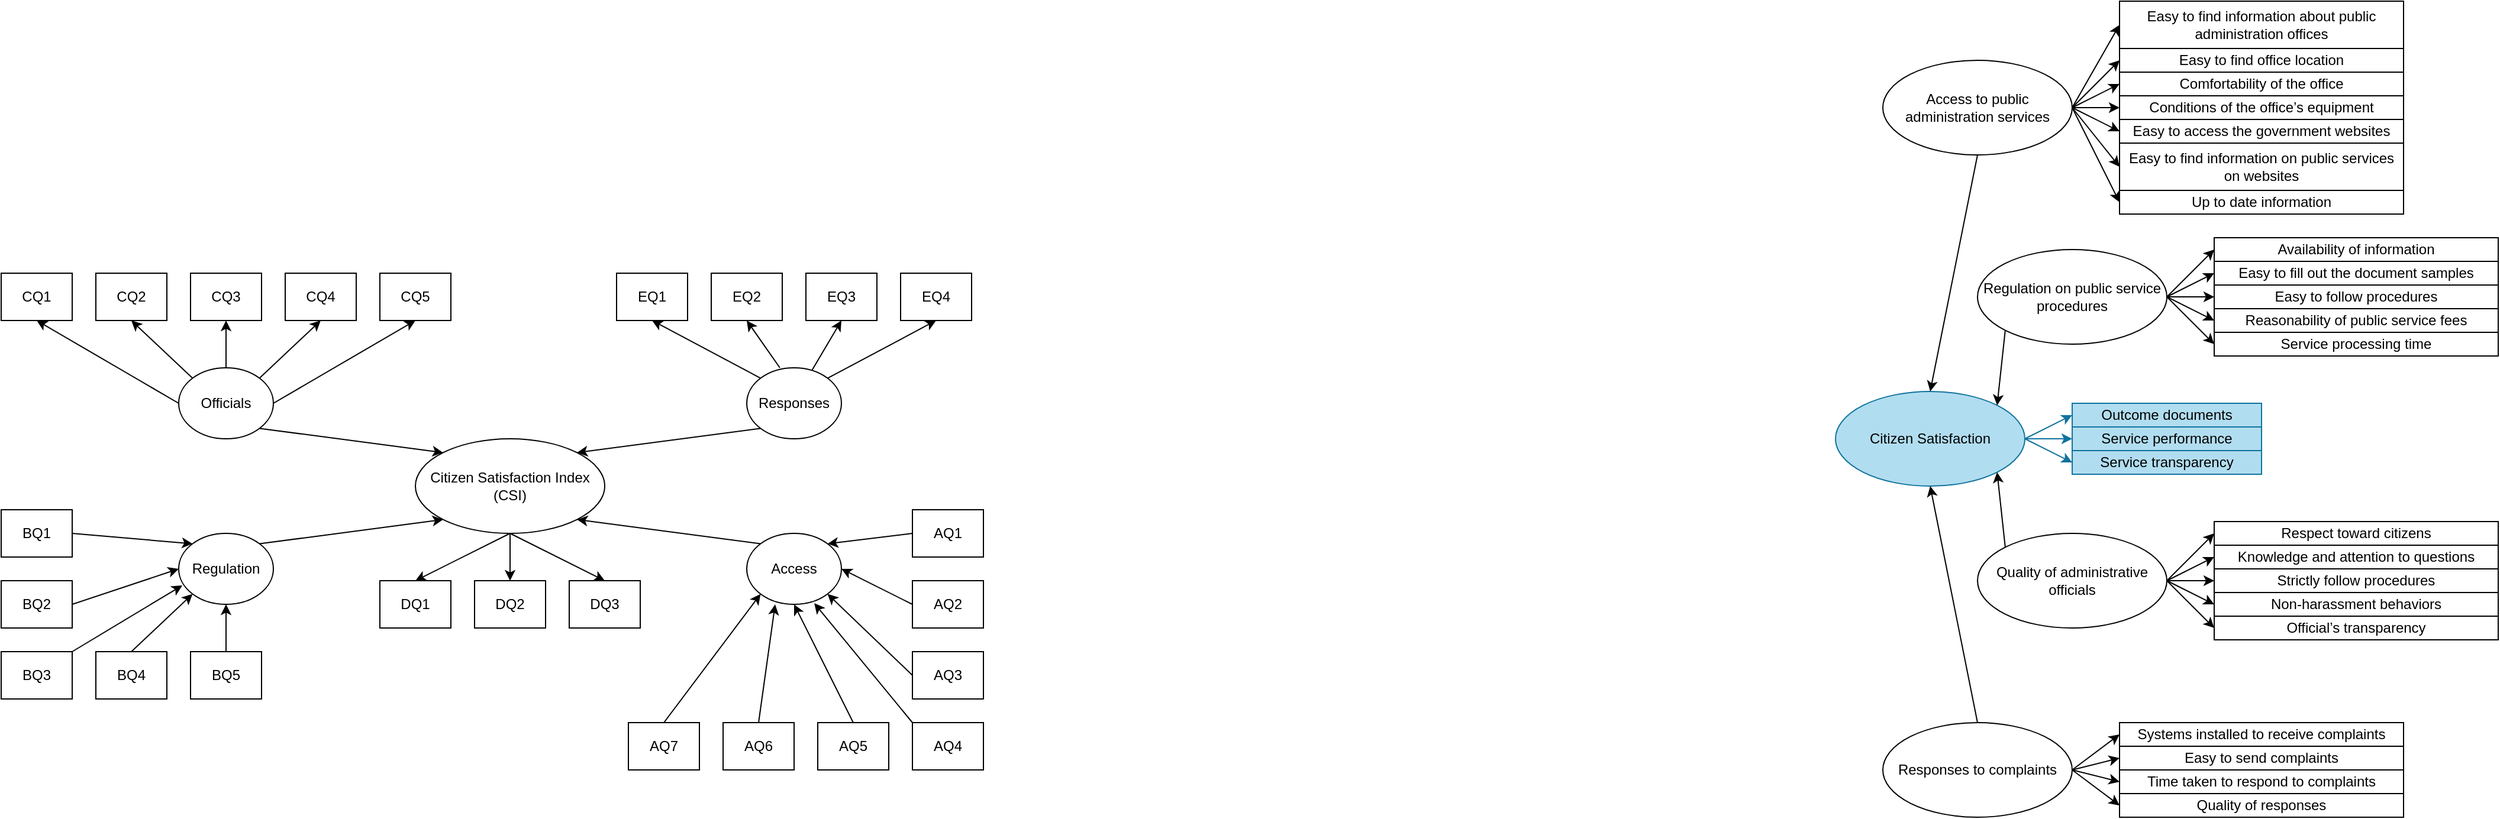 <mxfile version="28.2.8">
  <diagram name="Page-1" id="CFSpGEoVWZcy1GpoYEtH">
    <mxGraphModel dx="1188" dy="626" grid="1" gridSize="10" guides="1" tooltips="1" connect="1" arrows="1" fold="1" page="1" pageScale="1" pageWidth="3333" pageHeight="1875" math="0" shadow="0">
      <root>
        <mxCell id="0" />
        <mxCell id="1" parent="0" />
        <mxCell id="zQWQUYmwozIlV-cQEGJw-9" style="rounded=0;orthogonalLoop=1;jettySize=auto;html=1;exitX=0.5;exitY=1;exitDx=0;exitDy=0;entryX=0.5;entryY=0;entryDx=0;entryDy=0;" parent="1" source="zQWQUYmwozIlV-cQEGJw-1" target="zQWQUYmwozIlV-cQEGJw-6" edge="1">
          <mxGeometry relative="1" as="geometry" />
        </mxCell>
        <mxCell id="zQWQUYmwozIlV-cQEGJw-10" style="rounded=0;orthogonalLoop=1;jettySize=auto;html=1;exitX=0.5;exitY=1;exitDx=0;exitDy=0;entryX=0.5;entryY=0;entryDx=0;entryDy=0;" parent="1" source="zQWQUYmwozIlV-cQEGJw-1" target="zQWQUYmwozIlV-cQEGJw-7" edge="1">
          <mxGeometry relative="1" as="geometry" />
        </mxCell>
        <mxCell id="zQWQUYmwozIlV-cQEGJw-11" style="rounded=0;orthogonalLoop=1;jettySize=auto;html=1;exitX=0.5;exitY=1;exitDx=0;exitDy=0;entryX=0.5;entryY=0;entryDx=0;entryDy=0;" parent="1" source="zQWQUYmwozIlV-cQEGJw-1" target="zQWQUYmwozIlV-cQEGJw-8" edge="1">
          <mxGeometry relative="1" as="geometry" />
        </mxCell>
        <mxCell id="zQWQUYmwozIlV-cQEGJw-1" value="Citizen Satisfaction Index (CSI)" style="ellipse;whiteSpace=wrap;html=1;" parent="1" vertex="1">
          <mxGeometry x="1200" y="480" width="160" height="80" as="geometry" />
        </mxCell>
        <mxCell id="zQWQUYmwozIlV-cQEGJw-16" style="rounded=0;orthogonalLoop=1;jettySize=auto;html=1;exitX=0;exitY=1;exitDx=0;exitDy=0;entryX=1;entryY=0;entryDx=0;entryDy=0;" parent="1" source="zQWQUYmwozIlV-cQEGJw-2" target="zQWQUYmwozIlV-cQEGJw-1" edge="1">
          <mxGeometry relative="1" as="geometry" />
        </mxCell>
        <mxCell id="zQWQUYmwozIlV-cQEGJw-32" style="rounded=0;orthogonalLoop=1;jettySize=auto;html=1;exitX=0;exitY=0;exitDx=0;exitDy=0;entryX=0.5;entryY=1;entryDx=0;entryDy=0;" parent="1" source="zQWQUYmwozIlV-cQEGJw-2" target="zQWQUYmwozIlV-cQEGJw-28" edge="1">
          <mxGeometry relative="1" as="geometry" />
        </mxCell>
        <mxCell id="zQWQUYmwozIlV-cQEGJw-33" style="rounded=0;orthogonalLoop=1;jettySize=auto;html=1;exitX=0.35;exitY=0;exitDx=0;exitDy=0;entryX=0.5;entryY=1;entryDx=0;entryDy=0;exitPerimeter=0;" parent="1" source="zQWQUYmwozIlV-cQEGJw-2" target="zQWQUYmwozIlV-cQEGJw-29" edge="1">
          <mxGeometry relative="1" as="geometry" />
        </mxCell>
        <mxCell id="zQWQUYmwozIlV-cQEGJw-34" style="rounded=0;orthogonalLoop=1;jettySize=auto;html=1;exitX=0.675;exitY=0.067;exitDx=0;exitDy=0;entryX=0.5;entryY=1;entryDx=0;entryDy=0;exitPerimeter=0;" parent="1" source="zQWQUYmwozIlV-cQEGJw-2" target="zQWQUYmwozIlV-cQEGJw-30" edge="1">
          <mxGeometry relative="1" as="geometry" />
        </mxCell>
        <mxCell id="zQWQUYmwozIlV-cQEGJw-35" style="rounded=0;orthogonalLoop=1;jettySize=auto;html=1;exitX=1;exitY=0;exitDx=0;exitDy=0;entryX=0.5;entryY=1;entryDx=0;entryDy=0;" parent="1" source="zQWQUYmwozIlV-cQEGJw-2" target="zQWQUYmwozIlV-cQEGJw-31" edge="1">
          <mxGeometry relative="1" as="geometry" />
        </mxCell>
        <mxCell id="zQWQUYmwozIlV-cQEGJw-2" value="Responses" style="ellipse;whiteSpace=wrap;html=1;" parent="1" vertex="1">
          <mxGeometry x="1480" y="420" width="80" height="60" as="geometry" />
        </mxCell>
        <mxCell id="zQWQUYmwozIlV-cQEGJw-17" style="rounded=0;orthogonalLoop=1;jettySize=auto;html=1;exitX=0;exitY=0;exitDx=0;exitDy=0;entryX=1;entryY=1;entryDx=0;entryDy=0;" parent="1" source="zQWQUYmwozIlV-cQEGJw-3" target="zQWQUYmwozIlV-cQEGJw-1" edge="1">
          <mxGeometry relative="1" as="geometry" />
        </mxCell>
        <mxCell id="zQWQUYmwozIlV-cQEGJw-3" value="Access" style="ellipse;whiteSpace=wrap;html=1;" parent="1" vertex="1">
          <mxGeometry x="1480" y="560" width="80" height="60" as="geometry" />
        </mxCell>
        <mxCell id="zQWQUYmwozIlV-cQEGJw-13" style="rounded=0;orthogonalLoop=1;jettySize=auto;html=1;exitX=1;exitY=0;exitDx=0;exitDy=0;entryX=0;entryY=1;entryDx=0;entryDy=0;" parent="1" source="zQWQUYmwozIlV-cQEGJw-4" target="zQWQUYmwozIlV-cQEGJw-1" edge="1">
          <mxGeometry relative="1" as="geometry" />
        </mxCell>
        <mxCell id="zQWQUYmwozIlV-cQEGJw-4" value="Regulation" style="ellipse;whiteSpace=wrap;html=1;" parent="1" vertex="1">
          <mxGeometry x="1000" y="560" width="80" height="60" as="geometry" />
        </mxCell>
        <mxCell id="zQWQUYmwozIlV-cQEGJw-15" style="rounded=0;orthogonalLoop=1;jettySize=auto;html=1;exitX=1;exitY=1;exitDx=0;exitDy=0;entryX=0;entryY=0;entryDx=0;entryDy=0;" parent="1" source="zQWQUYmwozIlV-cQEGJw-5" target="zQWQUYmwozIlV-cQEGJw-1" edge="1">
          <mxGeometry relative="1" as="geometry" />
        </mxCell>
        <mxCell id="zQWQUYmwozIlV-cQEGJw-23" style="rounded=0;orthogonalLoop=1;jettySize=auto;html=1;exitX=0;exitY=0.5;exitDx=0;exitDy=0;entryX=0.5;entryY=1;entryDx=0;entryDy=0;" parent="1" source="zQWQUYmwozIlV-cQEGJw-5" target="zQWQUYmwozIlV-cQEGJw-18" edge="1">
          <mxGeometry relative="1" as="geometry" />
        </mxCell>
        <mxCell id="zQWQUYmwozIlV-cQEGJw-24" style="rounded=0;orthogonalLoop=1;jettySize=auto;html=1;exitX=0;exitY=0;exitDx=0;exitDy=0;entryX=0.5;entryY=1;entryDx=0;entryDy=0;" parent="1" source="zQWQUYmwozIlV-cQEGJw-5" target="zQWQUYmwozIlV-cQEGJw-19" edge="1">
          <mxGeometry relative="1" as="geometry" />
        </mxCell>
        <mxCell id="zQWQUYmwozIlV-cQEGJw-25" style="rounded=0;orthogonalLoop=1;jettySize=auto;html=1;exitX=0.5;exitY=0;exitDx=0;exitDy=0;entryX=0.5;entryY=1;entryDx=0;entryDy=0;" parent="1" source="zQWQUYmwozIlV-cQEGJw-5" target="zQWQUYmwozIlV-cQEGJw-20" edge="1">
          <mxGeometry relative="1" as="geometry" />
        </mxCell>
        <mxCell id="zQWQUYmwozIlV-cQEGJw-26" style="rounded=0;orthogonalLoop=1;jettySize=auto;html=1;exitX=1;exitY=0;exitDx=0;exitDy=0;entryX=0.5;entryY=1;entryDx=0;entryDy=0;" parent="1" source="zQWQUYmwozIlV-cQEGJw-5" target="zQWQUYmwozIlV-cQEGJw-21" edge="1">
          <mxGeometry relative="1" as="geometry" />
        </mxCell>
        <mxCell id="zQWQUYmwozIlV-cQEGJw-27" style="rounded=0;orthogonalLoop=1;jettySize=auto;html=1;exitX=1;exitY=0.5;exitDx=0;exitDy=0;entryX=0.5;entryY=1;entryDx=0;entryDy=0;" parent="1" source="zQWQUYmwozIlV-cQEGJw-5" target="zQWQUYmwozIlV-cQEGJw-22" edge="1">
          <mxGeometry relative="1" as="geometry" />
        </mxCell>
        <mxCell id="zQWQUYmwozIlV-cQEGJw-5" value="Officials" style="ellipse;whiteSpace=wrap;html=1;" parent="1" vertex="1">
          <mxGeometry x="1000" y="420" width="80" height="60" as="geometry" />
        </mxCell>
        <mxCell id="zQWQUYmwozIlV-cQEGJw-6" value="DQ1" style="rounded=0;whiteSpace=wrap;html=1;" parent="1" vertex="1">
          <mxGeometry x="1170" y="600" width="60" height="40" as="geometry" />
        </mxCell>
        <mxCell id="zQWQUYmwozIlV-cQEGJw-7" value="DQ2" style="rounded=0;whiteSpace=wrap;html=1;" parent="1" vertex="1">
          <mxGeometry x="1250" y="600" width="60" height="40" as="geometry" />
        </mxCell>
        <mxCell id="zQWQUYmwozIlV-cQEGJw-8" value="DQ3" style="rounded=0;whiteSpace=wrap;html=1;" parent="1" vertex="1">
          <mxGeometry x="1330" y="600" width="60" height="40" as="geometry" />
        </mxCell>
        <mxCell id="zQWQUYmwozIlV-cQEGJw-18" value="CQ1" style="rounded=0;whiteSpace=wrap;html=1;" parent="1" vertex="1">
          <mxGeometry x="850" y="340" width="60" height="40" as="geometry" />
        </mxCell>
        <mxCell id="zQWQUYmwozIlV-cQEGJw-19" value="CQ2" style="rounded=0;whiteSpace=wrap;html=1;" parent="1" vertex="1">
          <mxGeometry x="930" y="340" width="60" height="40" as="geometry" />
        </mxCell>
        <mxCell id="zQWQUYmwozIlV-cQEGJw-20" value="CQ3" style="rounded=0;whiteSpace=wrap;html=1;" parent="1" vertex="1">
          <mxGeometry x="1010" y="340" width="60" height="40" as="geometry" />
        </mxCell>
        <mxCell id="zQWQUYmwozIlV-cQEGJw-21" value="CQ4" style="rounded=0;whiteSpace=wrap;html=1;" parent="1" vertex="1">
          <mxGeometry x="1090" y="340" width="60" height="40" as="geometry" />
        </mxCell>
        <mxCell id="zQWQUYmwozIlV-cQEGJw-22" value="CQ5" style="rounded=0;whiteSpace=wrap;html=1;" parent="1" vertex="1">
          <mxGeometry x="1170" y="340" width="60" height="40" as="geometry" />
        </mxCell>
        <mxCell id="zQWQUYmwozIlV-cQEGJw-28" value="EQ1" style="rounded=0;whiteSpace=wrap;html=1;" parent="1" vertex="1">
          <mxGeometry x="1370" y="340" width="60" height="40" as="geometry" />
        </mxCell>
        <mxCell id="zQWQUYmwozIlV-cQEGJw-29" value="EQ2" style="rounded=0;whiteSpace=wrap;html=1;" parent="1" vertex="1">
          <mxGeometry x="1450" y="340" width="60" height="40" as="geometry" />
        </mxCell>
        <mxCell id="zQWQUYmwozIlV-cQEGJw-30" value="EQ3" style="rounded=0;whiteSpace=wrap;html=1;" parent="1" vertex="1">
          <mxGeometry x="1530" y="340" width="60" height="40" as="geometry" />
        </mxCell>
        <mxCell id="zQWQUYmwozIlV-cQEGJw-31" value="EQ4" style="rounded=0;whiteSpace=wrap;html=1;" parent="1" vertex="1">
          <mxGeometry x="1610" y="340" width="60" height="40" as="geometry" />
        </mxCell>
        <mxCell id="zQWQUYmwozIlV-cQEGJw-41" style="rounded=0;orthogonalLoop=1;jettySize=auto;html=1;exitX=1;exitY=0.5;exitDx=0;exitDy=0;entryX=0;entryY=0;entryDx=0;entryDy=0;" parent="1" source="zQWQUYmwozIlV-cQEGJw-36" target="zQWQUYmwozIlV-cQEGJw-4" edge="1">
          <mxGeometry relative="1" as="geometry" />
        </mxCell>
        <mxCell id="zQWQUYmwozIlV-cQEGJw-36" value="BQ1" style="rounded=0;whiteSpace=wrap;html=1;" parent="1" vertex="1">
          <mxGeometry x="850" y="540" width="60" height="40" as="geometry" />
        </mxCell>
        <mxCell id="zQWQUYmwozIlV-cQEGJw-42" style="rounded=0;orthogonalLoop=1;jettySize=auto;html=1;exitX=1;exitY=0.5;exitDx=0;exitDy=0;entryX=0;entryY=0.5;entryDx=0;entryDy=0;" parent="1" source="zQWQUYmwozIlV-cQEGJw-37" target="zQWQUYmwozIlV-cQEGJw-4" edge="1">
          <mxGeometry relative="1" as="geometry" />
        </mxCell>
        <mxCell id="zQWQUYmwozIlV-cQEGJw-37" value="BQ2" style="rounded=0;whiteSpace=wrap;html=1;" parent="1" vertex="1">
          <mxGeometry x="850" y="600" width="60" height="40" as="geometry" />
        </mxCell>
        <mxCell id="zQWQUYmwozIlV-cQEGJw-43" style="rounded=0;orthogonalLoop=1;jettySize=auto;html=1;exitX=1;exitY=0;exitDx=0;exitDy=0;entryX=0.038;entryY=0.733;entryDx=0;entryDy=0;entryPerimeter=0;" parent="1" source="zQWQUYmwozIlV-cQEGJw-38" target="zQWQUYmwozIlV-cQEGJw-4" edge="1">
          <mxGeometry relative="1" as="geometry" />
        </mxCell>
        <mxCell id="zQWQUYmwozIlV-cQEGJw-38" value="BQ3" style="rounded=0;whiteSpace=wrap;html=1;" parent="1" vertex="1">
          <mxGeometry x="850" y="660" width="60" height="40" as="geometry" />
        </mxCell>
        <mxCell id="zQWQUYmwozIlV-cQEGJw-45" style="rounded=0;orthogonalLoop=1;jettySize=auto;html=1;exitX=0.5;exitY=0;exitDx=0;exitDy=0;entryX=0;entryY=1;entryDx=0;entryDy=0;" parent="1" source="zQWQUYmwozIlV-cQEGJw-39" target="zQWQUYmwozIlV-cQEGJw-4" edge="1">
          <mxGeometry relative="1" as="geometry" />
        </mxCell>
        <mxCell id="zQWQUYmwozIlV-cQEGJw-39" value="BQ4" style="rounded=0;whiteSpace=wrap;html=1;" parent="1" vertex="1">
          <mxGeometry x="930" y="660" width="60" height="40" as="geometry" />
        </mxCell>
        <mxCell id="zQWQUYmwozIlV-cQEGJw-44" style="rounded=0;orthogonalLoop=1;jettySize=auto;html=1;exitX=0.5;exitY=0;exitDx=0;exitDy=0;entryX=0.5;entryY=1;entryDx=0;entryDy=0;" parent="1" source="zQWQUYmwozIlV-cQEGJw-40" target="zQWQUYmwozIlV-cQEGJw-4" edge="1">
          <mxGeometry relative="1" as="geometry" />
        </mxCell>
        <mxCell id="zQWQUYmwozIlV-cQEGJw-40" value="BQ5" style="rounded=0;whiteSpace=wrap;html=1;" parent="1" vertex="1">
          <mxGeometry x="1010" y="660" width="60" height="40" as="geometry" />
        </mxCell>
        <mxCell id="zQWQUYmwozIlV-cQEGJw-54" style="rounded=0;orthogonalLoop=1;jettySize=auto;html=1;exitX=0;exitY=0.5;exitDx=0;exitDy=0;entryX=1;entryY=0;entryDx=0;entryDy=0;" parent="1" source="zQWQUYmwozIlV-cQEGJw-46" target="zQWQUYmwozIlV-cQEGJw-3" edge="1">
          <mxGeometry relative="1" as="geometry" />
        </mxCell>
        <mxCell id="zQWQUYmwozIlV-cQEGJw-46" value="AQ1" style="rounded=0;whiteSpace=wrap;html=1;" parent="1" vertex="1">
          <mxGeometry x="1620" y="540" width="60" height="40" as="geometry" />
        </mxCell>
        <mxCell id="zQWQUYmwozIlV-cQEGJw-55" style="rounded=0;orthogonalLoop=1;jettySize=auto;html=1;exitX=0;exitY=0.5;exitDx=0;exitDy=0;entryX=1;entryY=0.5;entryDx=0;entryDy=0;" parent="1" source="zQWQUYmwozIlV-cQEGJw-47" target="zQWQUYmwozIlV-cQEGJw-3" edge="1">
          <mxGeometry relative="1" as="geometry" />
        </mxCell>
        <mxCell id="zQWQUYmwozIlV-cQEGJw-47" value="AQ2" style="rounded=0;whiteSpace=wrap;html=1;" parent="1" vertex="1">
          <mxGeometry x="1620" y="600" width="60" height="40" as="geometry" />
        </mxCell>
        <mxCell id="zQWQUYmwozIlV-cQEGJw-56" style="rounded=0;orthogonalLoop=1;jettySize=auto;html=1;exitX=0;exitY=0.5;exitDx=0;exitDy=0;entryX=1;entryY=1;entryDx=0;entryDy=0;" parent="1" source="zQWQUYmwozIlV-cQEGJw-48" target="zQWQUYmwozIlV-cQEGJw-3" edge="1">
          <mxGeometry relative="1" as="geometry" />
        </mxCell>
        <mxCell id="zQWQUYmwozIlV-cQEGJw-48" value="AQ3" style="rounded=0;whiteSpace=wrap;html=1;" parent="1" vertex="1">
          <mxGeometry x="1620" y="660" width="60" height="40" as="geometry" />
        </mxCell>
        <mxCell id="zQWQUYmwozIlV-cQEGJw-57" style="rounded=0;orthogonalLoop=1;jettySize=auto;html=1;exitX=0;exitY=0;exitDx=0;exitDy=0;entryX=0.713;entryY=0.983;entryDx=0;entryDy=0;entryPerimeter=0;" parent="1" source="zQWQUYmwozIlV-cQEGJw-49" target="zQWQUYmwozIlV-cQEGJw-3" edge="1">
          <mxGeometry relative="1" as="geometry" />
        </mxCell>
        <mxCell id="zQWQUYmwozIlV-cQEGJw-49" value="AQ4" style="rounded=0;whiteSpace=wrap;html=1;" parent="1" vertex="1">
          <mxGeometry x="1620" y="720" width="60" height="40" as="geometry" />
        </mxCell>
        <mxCell id="zQWQUYmwozIlV-cQEGJw-58" style="rounded=0;orthogonalLoop=1;jettySize=auto;html=1;exitX=0.5;exitY=0;exitDx=0;exitDy=0;entryX=0.5;entryY=1;entryDx=0;entryDy=0;" parent="1" source="zQWQUYmwozIlV-cQEGJw-50" target="zQWQUYmwozIlV-cQEGJw-3" edge="1">
          <mxGeometry relative="1" as="geometry" />
        </mxCell>
        <mxCell id="zQWQUYmwozIlV-cQEGJw-50" value="AQ5" style="rounded=0;whiteSpace=wrap;html=1;" parent="1" vertex="1">
          <mxGeometry x="1540" y="720" width="60" height="40" as="geometry" />
        </mxCell>
        <mxCell id="zQWQUYmwozIlV-cQEGJw-59" style="rounded=0;orthogonalLoop=1;jettySize=auto;html=1;exitX=0.5;exitY=0;exitDx=0;exitDy=0;entryX=0.3;entryY=1;entryDx=0;entryDy=0;entryPerimeter=0;" parent="1" source="zQWQUYmwozIlV-cQEGJw-51" target="zQWQUYmwozIlV-cQEGJw-3" edge="1">
          <mxGeometry relative="1" as="geometry" />
        </mxCell>
        <mxCell id="zQWQUYmwozIlV-cQEGJw-51" value="AQ6" style="rounded=0;whiteSpace=wrap;html=1;" parent="1" vertex="1">
          <mxGeometry x="1460" y="720" width="60" height="40" as="geometry" />
        </mxCell>
        <mxCell id="zQWQUYmwozIlV-cQEGJw-60" style="rounded=0;orthogonalLoop=1;jettySize=auto;html=1;exitX=0.5;exitY=0;exitDx=0;exitDy=0;entryX=0;entryY=1;entryDx=0;entryDy=0;" parent="1" source="zQWQUYmwozIlV-cQEGJw-52" target="zQWQUYmwozIlV-cQEGJw-3" edge="1">
          <mxGeometry relative="1" as="geometry" />
        </mxCell>
        <mxCell id="zQWQUYmwozIlV-cQEGJw-52" value="AQ7" style="rounded=0;whiteSpace=wrap;html=1;" parent="1" vertex="1">
          <mxGeometry x="1380" y="720" width="60" height="40" as="geometry" />
        </mxCell>
        <mxCell id="PjgOYG76Z9MTVnk4mTRI-49" style="rounded=0;orthogonalLoop=1;jettySize=auto;html=1;exitX=1;exitY=0.5;exitDx=0;exitDy=0;entryX=0;entryY=0.5;entryDx=0;entryDy=0;fillColor=#b1ddf0;strokeColor=#10739e;" edge="1" parent="1" source="PjgOYG76Z9MTVnk4mTRI-1" target="PjgOYG76Z9MTVnk4mTRI-23">
          <mxGeometry relative="1" as="geometry" />
        </mxCell>
        <mxCell id="PjgOYG76Z9MTVnk4mTRI-50" style="rounded=0;orthogonalLoop=1;jettySize=auto;html=1;exitX=1;exitY=0.5;exitDx=0;exitDy=0;entryX=0;entryY=0.5;entryDx=0;entryDy=0;fillColor=#b1ddf0;strokeColor=#10739e;" edge="1" parent="1" source="PjgOYG76Z9MTVnk4mTRI-1" target="PjgOYG76Z9MTVnk4mTRI-24">
          <mxGeometry relative="1" as="geometry" />
        </mxCell>
        <mxCell id="PjgOYG76Z9MTVnk4mTRI-51" style="rounded=0;orthogonalLoop=1;jettySize=auto;html=1;exitX=1;exitY=0.5;exitDx=0;exitDy=0;entryX=0;entryY=0.5;entryDx=0;entryDy=0;fillColor=#b1ddf0;strokeColor=#10739e;" edge="1" parent="1" source="PjgOYG76Z9MTVnk4mTRI-1" target="PjgOYG76Z9MTVnk4mTRI-25">
          <mxGeometry relative="1" as="geometry" />
        </mxCell>
        <mxCell id="PjgOYG76Z9MTVnk4mTRI-1" value="Citizen Satisfaction" style="ellipse;whiteSpace=wrap;html=1;fillColor=#b1ddf0;strokeColor=#10739e;" vertex="1" parent="1">
          <mxGeometry x="2400" y="440" width="160" height="80" as="geometry" />
        </mxCell>
        <mxCell id="PjgOYG76Z9MTVnk4mTRI-9" style="rounded=0;orthogonalLoop=1;jettySize=auto;html=1;exitX=0;exitY=1;exitDx=0;exitDy=0;entryX=1;entryY=0;entryDx=0;entryDy=0;" edge="1" parent="1" source="PjgOYG76Z9MTVnk4mTRI-2" target="PjgOYG76Z9MTVnk4mTRI-1">
          <mxGeometry relative="1" as="geometry" />
        </mxCell>
        <mxCell id="PjgOYG76Z9MTVnk4mTRI-44" style="rounded=0;orthogonalLoop=1;jettySize=auto;html=1;exitX=1;exitY=0.5;exitDx=0;exitDy=0;entryX=0;entryY=0.5;entryDx=0;entryDy=0;" edge="1" parent="1" source="PjgOYG76Z9MTVnk4mTRI-2" target="PjgOYG76Z9MTVnk4mTRI-18">
          <mxGeometry relative="1" as="geometry" />
        </mxCell>
        <mxCell id="PjgOYG76Z9MTVnk4mTRI-45" style="rounded=0;orthogonalLoop=1;jettySize=auto;html=1;exitX=1;exitY=0.5;exitDx=0;exitDy=0;entryX=0;entryY=0.5;entryDx=0;entryDy=0;" edge="1" parent="1" source="PjgOYG76Z9MTVnk4mTRI-2" target="PjgOYG76Z9MTVnk4mTRI-19">
          <mxGeometry relative="1" as="geometry" />
        </mxCell>
        <mxCell id="PjgOYG76Z9MTVnk4mTRI-46" style="rounded=0;orthogonalLoop=1;jettySize=auto;html=1;exitX=1;exitY=0.5;exitDx=0;exitDy=0;entryX=0;entryY=0.5;entryDx=0;entryDy=0;" edge="1" parent="1" source="PjgOYG76Z9MTVnk4mTRI-2" target="PjgOYG76Z9MTVnk4mTRI-20">
          <mxGeometry relative="1" as="geometry" />
        </mxCell>
        <mxCell id="PjgOYG76Z9MTVnk4mTRI-47" style="rounded=0;orthogonalLoop=1;jettySize=auto;html=1;exitX=1;exitY=0.5;exitDx=0;exitDy=0;entryX=0;entryY=0.5;entryDx=0;entryDy=0;" edge="1" parent="1" source="PjgOYG76Z9MTVnk4mTRI-2" target="PjgOYG76Z9MTVnk4mTRI-21">
          <mxGeometry relative="1" as="geometry" />
        </mxCell>
        <mxCell id="PjgOYG76Z9MTVnk4mTRI-48" style="rounded=0;orthogonalLoop=1;jettySize=auto;html=1;exitX=1;exitY=0.5;exitDx=0;exitDy=0;entryX=0;entryY=0.5;entryDx=0;entryDy=0;" edge="1" parent="1" source="PjgOYG76Z9MTVnk4mTRI-2" target="PjgOYG76Z9MTVnk4mTRI-22">
          <mxGeometry relative="1" as="geometry" />
        </mxCell>
        <mxCell id="PjgOYG76Z9MTVnk4mTRI-2" value="Regulation on public service procedures" style="ellipse;whiteSpace=wrap;html=1;" vertex="1" parent="1">
          <mxGeometry x="2520" y="320" width="160" height="80" as="geometry" />
        </mxCell>
        <mxCell id="PjgOYG76Z9MTVnk4mTRI-10" style="rounded=0;orthogonalLoop=1;jettySize=auto;html=1;exitX=0.5;exitY=1;exitDx=0;exitDy=0;entryX=0.5;entryY=0;entryDx=0;entryDy=0;" edge="1" parent="1" source="PjgOYG76Z9MTVnk4mTRI-3" target="PjgOYG76Z9MTVnk4mTRI-1">
          <mxGeometry relative="1" as="geometry" />
        </mxCell>
        <mxCell id="PjgOYG76Z9MTVnk4mTRI-36" style="rounded=0;orthogonalLoop=1;jettySize=auto;html=1;exitX=1;exitY=0.5;exitDx=0;exitDy=0;entryX=0;entryY=0.5;entryDx=0;entryDy=0;" edge="1" parent="1" source="PjgOYG76Z9MTVnk4mTRI-3" target="PjgOYG76Z9MTVnk4mTRI-11">
          <mxGeometry relative="1" as="geometry" />
        </mxCell>
        <mxCell id="PjgOYG76Z9MTVnk4mTRI-37" style="rounded=0;orthogonalLoop=1;jettySize=auto;html=1;exitX=1;exitY=0.5;exitDx=0;exitDy=0;entryX=0;entryY=0.5;entryDx=0;entryDy=0;" edge="1" parent="1" source="PjgOYG76Z9MTVnk4mTRI-3" target="PjgOYG76Z9MTVnk4mTRI-12">
          <mxGeometry relative="1" as="geometry" />
        </mxCell>
        <mxCell id="PjgOYG76Z9MTVnk4mTRI-38" style="rounded=0;orthogonalLoop=1;jettySize=auto;html=1;exitX=1;exitY=0.5;exitDx=0;exitDy=0;entryX=0;entryY=0.5;entryDx=0;entryDy=0;" edge="1" parent="1" source="PjgOYG76Z9MTVnk4mTRI-3" target="PjgOYG76Z9MTVnk4mTRI-13">
          <mxGeometry relative="1" as="geometry" />
        </mxCell>
        <mxCell id="PjgOYG76Z9MTVnk4mTRI-39" style="rounded=0;orthogonalLoop=1;jettySize=auto;html=1;exitX=1;exitY=0.5;exitDx=0;exitDy=0;entryX=0;entryY=0.5;entryDx=0;entryDy=0;" edge="1" parent="1" source="PjgOYG76Z9MTVnk4mTRI-3" target="PjgOYG76Z9MTVnk4mTRI-14">
          <mxGeometry relative="1" as="geometry" />
        </mxCell>
        <mxCell id="PjgOYG76Z9MTVnk4mTRI-40" style="rounded=0;orthogonalLoop=1;jettySize=auto;html=1;exitX=1;exitY=0.5;exitDx=0;exitDy=0;entryX=0;entryY=0.5;entryDx=0;entryDy=0;" edge="1" parent="1" source="PjgOYG76Z9MTVnk4mTRI-3" target="PjgOYG76Z9MTVnk4mTRI-15">
          <mxGeometry relative="1" as="geometry" />
        </mxCell>
        <mxCell id="PjgOYG76Z9MTVnk4mTRI-41" style="rounded=0;orthogonalLoop=1;jettySize=auto;html=1;exitX=1;exitY=0.5;exitDx=0;exitDy=0;entryX=0;entryY=0.5;entryDx=0;entryDy=0;" edge="1" parent="1" source="PjgOYG76Z9MTVnk4mTRI-3" target="PjgOYG76Z9MTVnk4mTRI-16">
          <mxGeometry relative="1" as="geometry" />
        </mxCell>
        <mxCell id="PjgOYG76Z9MTVnk4mTRI-42" style="rounded=0;orthogonalLoop=1;jettySize=auto;html=1;exitX=1;exitY=0.5;exitDx=0;exitDy=0;entryX=0;entryY=0.5;entryDx=0;entryDy=0;" edge="1" parent="1" source="PjgOYG76Z9MTVnk4mTRI-3" target="PjgOYG76Z9MTVnk4mTRI-17">
          <mxGeometry relative="1" as="geometry" />
        </mxCell>
        <mxCell id="PjgOYG76Z9MTVnk4mTRI-3" value="Access to public administration services" style="ellipse;whiteSpace=wrap;html=1;" vertex="1" parent="1">
          <mxGeometry x="2440" y="160" width="160" height="80" as="geometry" />
        </mxCell>
        <mxCell id="PjgOYG76Z9MTVnk4mTRI-7" style="rounded=0;orthogonalLoop=1;jettySize=auto;html=1;exitX=0;exitY=0;exitDx=0;exitDy=0;entryX=1;entryY=1;entryDx=0;entryDy=0;" edge="1" parent="1" source="PjgOYG76Z9MTVnk4mTRI-4" target="PjgOYG76Z9MTVnk4mTRI-1">
          <mxGeometry relative="1" as="geometry" />
        </mxCell>
        <mxCell id="PjgOYG76Z9MTVnk4mTRI-53" style="rounded=0;orthogonalLoop=1;jettySize=auto;html=1;exitX=1;exitY=0.5;exitDx=0;exitDy=0;entryX=0;entryY=0.5;entryDx=0;entryDy=0;" edge="1" parent="1" source="PjgOYG76Z9MTVnk4mTRI-4" target="PjgOYG76Z9MTVnk4mTRI-26">
          <mxGeometry relative="1" as="geometry" />
        </mxCell>
        <mxCell id="PjgOYG76Z9MTVnk4mTRI-54" style="rounded=0;orthogonalLoop=1;jettySize=auto;html=1;exitX=1;exitY=0.5;exitDx=0;exitDy=0;entryX=0;entryY=0.5;entryDx=0;entryDy=0;" edge="1" parent="1" source="PjgOYG76Z9MTVnk4mTRI-4" target="PjgOYG76Z9MTVnk4mTRI-27">
          <mxGeometry relative="1" as="geometry" />
        </mxCell>
        <mxCell id="PjgOYG76Z9MTVnk4mTRI-55" style="rounded=0;orthogonalLoop=1;jettySize=auto;html=1;exitX=1;exitY=0.5;exitDx=0;exitDy=0;entryX=0;entryY=0.5;entryDx=0;entryDy=0;" edge="1" parent="1" source="PjgOYG76Z9MTVnk4mTRI-4" target="PjgOYG76Z9MTVnk4mTRI-28">
          <mxGeometry relative="1" as="geometry" />
        </mxCell>
        <mxCell id="PjgOYG76Z9MTVnk4mTRI-56" style="rounded=0;orthogonalLoop=1;jettySize=auto;html=1;exitX=1;exitY=0.5;exitDx=0;exitDy=0;entryX=0;entryY=0.5;entryDx=0;entryDy=0;" edge="1" parent="1" source="PjgOYG76Z9MTVnk4mTRI-4" target="PjgOYG76Z9MTVnk4mTRI-29">
          <mxGeometry relative="1" as="geometry" />
        </mxCell>
        <mxCell id="PjgOYG76Z9MTVnk4mTRI-57" style="rounded=0;orthogonalLoop=1;jettySize=auto;html=1;exitX=1;exitY=0.5;exitDx=0;exitDy=0;entryX=0;entryY=0.5;entryDx=0;entryDy=0;" edge="1" parent="1" source="PjgOYG76Z9MTVnk4mTRI-4" target="PjgOYG76Z9MTVnk4mTRI-30">
          <mxGeometry relative="1" as="geometry" />
        </mxCell>
        <mxCell id="PjgOYG76Z9MTVnk4mTRI-4" value="Quality of administrative officials" style="ellipse;whiteSpace=wrap;html=1;" vertex="1" parent="1">
          <mxGeometry x="2520" y="560" width="160" height="80" as="geometry" />
        </mxCell>
        <mxCell id="PjgOYG76Z9MTVnk4mTRI-8" style="rounded=0;orthogonalLoop=1;jettySize=auto;html=1;exitX=0.5;exitY=0;exitDx=0;exitDy=0;entryX=0.5;entryY=1;entryDx=0;entryDy=0;" edge="1" parent="1" source="PjgOYG76Z9MTVnk4mTRI-5" target="PjgOYG76Z9MTVnk4mTRI-1">
          <mxGeometry relative="1" as="geometry" />
        </mxCell>
        <mxCell id="PjgOYG76Z9MTVnk4mTRI-58" style="rounded=0;orthogonalLoop=1;jettySize=auto;html=1;exitX=1;exitY=0.5;exitDx=0;exitDy=0;entryX=0;entryY=0.5;entryDx=0;entryDy=0;" edge="1" parent="1" source="PjgOYG76Z9MTVnk4mTRI-5" target="PjgOYG76Z9MTVnk4mTRI-31">
          <mxGeometry relative="1" as="geometry" />
        </mxCell>
        <mxCell id="PjgOYG76Z9MTVnk4mTRI-59" style="rounded=0;orthogonalLoop=1;jettySize=auto;html=1;exitX=1;exitY=0.5;exitDx=0;exitDy=0;entryX=0;entryY=0.5;entryDx=0;entryDy=0;" edge="1" parent="1" source="PjgOYG76Z9MTVnk4mTRI-5" target="PjgOYG76Z9MTVnk4mTRI-32">
          <mxGeometry relative="1" as="geometry" />
        </mxCell>
        <mxCell id="PjgOYG76Z9MTVnk4mTRI-60" style="rounded=0;orthogonalLoop=1;jettySize=auto;html=1;exitX=1;exitY=0.5;exitDx=0;exitDy=0;entryX=0;entryY=0.5;entryDx=0;entryDy=0;" edge="1" parent="1" source="PjgOYG76Z9MTVnk4mTRI-5" target="PjgOYG76Z9MTVnk4mTRI-33">
          <mxGeometry relative="1" as="geometry" />
        </mxCell>
        <mxCell id="PjgOYG76Z9MTVnk4mTRI-61" style="rounded=0;orthogonalLoop=1;jettySize=auto;html=1;exitX=1;exitY=0.5;exitDx=0;exitDy=0;entryX=0;entryY=0.5;entryDx=0;entryDy=0;" edge="1" parent="1" source="PjgOYG76Z9MTVnk4mTRI-5" target="PjgOYG76Z9MTVnk4mTRI-34">
          <mxGeometry relative="1" as="geometry" />
        </mxCell>
        <mxCell id="PjgOYG76Z9MTVnk4mTRI-5" value="Responses to complaints" style="ellipse;whiteSpace=wrap;html=1;" vertex="1" parent="1">
          <mxGeometry x="2440" y="720" width="160" height="80" as="geometry" />
        </mxCell>
        <mxCell id="PjgOYG76Z9MTVnk4mTRI-11" value="&lt;div&gt;Easy to find information about public administration offices&lt;/div&gt;" style="rounded=0;whiteSpace=wrap;html=1;" vertex="1" parent="1">
          <mxGeometry x="2640" y="110" width="240" height="40" as="geometry" />
        </mxCell>
        <mxCell id="PjgOYG76Z9MTVnk4mTRI-12" value="&lt;div&gt;Easy to find office location&lt;/div&gt;" style="rounded=0;whiteSpace=wrap;html=1;" vertex="1" parent="1">
          <mxGeometry x="2640" y="150" width="240" height="20" as="geometry" />
        </mxCell>
        <mxCell id="PjgOYG76Z9MTVnk4mTRI-13" value="&lt;div&gt;Comfortability of the office&lt;/div&gt;" style="rounded=0;whiteSpace=wrap;html=1;" vertex="1" parent="1">
          <mxGeometry x="2640" y="170" width="240" height="20" as="geometry" />
        </mxCell>
        <mxCell id="PjgOYG76Z9MTVnk4mTRI-14" value="&lt;div&gt;Conditions of the office’s equipment&lt;/div&gt;" style="rounded=0;whiteSpace=wrap;html=1;" vertex="1" parent="1">
          <mxGeometry x="2640" y="190" width="240" height="20" as="geometry" />
        </mxCell>
        <mxCell id="PjgOYG76Z9MTVnk4mTRI-15" value="&lt;div&gt;Easy to access the government websites&lt;/div&gt;" style="rounded=0;whiteSpace=wrap;html=1;" vertex="1" parent="1">
          <mxGeometry x="2640" y="210" width="240" height="20" as="geometry" />
        </mxCell>
        <mxCell id="PjgOYG76Z9MTVnk4mTRI-16" value="&lt;div&gt;Easy to find information on public services on websites&lt;/div&gt;" style="rounded=0;whiteSpace=wrap;html=1;" vertex="1" parent="1">
          <mxGeometry x="2640" y="230" width="240" height="40" as="geometry" />
        </mxCell>
        <mxCell id="PjgOYG76Z9MTVnk4mTRI-17" value="&lt;div&gt;Up to date information&lt;/div&gt;" style="rounded=0;whiteSpace=wrap;html=1;" vertex="1" parent="1">
          <mxGeometry x="2640" y="270" width="240" height="20" as="geometry" />
        </mxCell>
        <mxCell id="PjgOYG76Z9MTVnk4mTRI-18" value="&lt;div&gt;Availability of information&lt;/div&gt;" style="rounded=0;whiteSpace=wrap;html=1;" vertex="1" parent="1">
          <mxGeometry x="2720" y="310" width="240" height="20" as="geometry" />
        </mxCell>
        <mxCell id="PjgOYG76Z9MTVnk4mTRI-19" value="&lt;div&gt;Easy to fill out the document samples&lt;/div&gt;" style="rounded=0;whiteSpace=wrap;html=1;" vertex="1" parent="1">
          <mxGeometry x="2720" y="330" width="240" height="20" as="geometry" />
        </mxCell>
        <mxCell id="PjgOYG76Z9MTVnk4mTRI-20" value="&lt;div&gt;Easy to follow procedures&lt;/div&gt;" style="rounded=0;whiteSpace=wrap;html=1;" vertex="1" parent="1">
          <mxGeometry x="2720" y="350" width="240" height="20" as="geometry" />
        </mxCell>
        <mxCell id="PjgOYG76Z9MTVnk4mTRI-21" value="&lt;div&gt;Reasonability of public service fees&lt;/div&gt;" style="rounded=0;whiteSpace=wrap;html=1;" vertex="1" parent="1">
          <mxGeometry x="2720" y="370" width="240" height="20" as="geometry" />
        </mxCell>
        <mxCell id="PjgOYG76Z9MTVnk4mTRI-22" value="&lt;div&gt;Service processing time&lt;/div&gt;" style="rounded=0;whiteSpace=wrap;html=1;" vertex="1" parent="1">
          <mxGeometry x="2720" y="390" width="240" height="20" as="geometry" />
        </mxCell>
        <mxCell id="PjgOYG76Z9MTVnk4mTRI-23" value="&lt;div&gt;Outcome documents&lt;/div&gt;" style="rounded=0;whiteSpace=wrap;html=1;fillColor=#b1ddf0;strokeColor=#10739e;" vertex="1" parent="1">
          <mxGeometry x="2600" y="450" width="160" height="20" as="geometry" />
        </mxCell>
        <mxCell id="PjgOYG76Z9MTVnk4mTRI-24" value="&lt;div&gt;Service performance&lt;/div&gt;" style="rounded=0;whiteSpace=wrap;html=1;fillColor=#b1ddf0;strokeColor=#10739e;" vertex="1" parent="1">
          <mxGeometry x="2600" y="470" width="160" height="20" as="geometry" />
        </mxCell>
        <mxCell id="PjgOYG76Z9MTVnk4mTRI-25" value="&lt;div&gt;Service transparency&lt;/div&gt;" style="rounded=0;whiteSpace=wrap;html=1;fillColor=#b1ddf0;strokeColor=#10739e;" vertex="1" parent="1">
          <mxGeometry x="2600" y="490" width="160" height="20" as="geometry" />
        </mxCell>
        <mxCell id="PjgOYG76Z9MTVnk4mTRI-26" value="&lt;div&gt;Respect toward citizens&lt;/div&gt;" style="rounded=0;whiteSpace=wrap;html=1;" vertex="1" parent="1">
          <mxGeometry x="2720" y="550" width="240" height="20" as="geometry" />
        </mxCell>
        <mxCell id="PjgOYG76Z9MTVnk4mTRI-27" value="&lt;div&gt;Knowledge and attention to questions&lt;/div&gt;" style="rounded=0;whiteSpace=wrap;html=1;" vertex="1" parent="1">
          <mxGeometry x="2720" y="570" width="240" height="20" as="geometry" />
        </mxCell>
        <mxCell id="PjgOYG76Z9MTVnk4mTRI-28" value="&lt;div&gt;Strictly follow procedures&lt;/div&gt;" style="rounded=0;whiteSpace=wrap;html=1;" vertex="1" parent="1">
          <mxGeometry x="2720" y="590" width="240" height="20" as="geometry" />
        </mxCell>
        <mxCell id="PjgOYG76Z9MTVnk4mTRI-29" value="&lt;div&gt;Non-harassment behaviors&lt;/div&gt;" style="rounded=0;whiteSpace=wrap;html=1;" vertex="1" parent="1">
          <mxGeometry x="2720" y="610" width="240" height="20" as="geometry" />
        </mxCell>
        <mxCell id="PjgOYG76Z9MTVnk4mTRI-30" value="&lt;div&gt;Official’s transparency&lt;/div&gt;" style="rounded=0;whiteSpace=wrap;html=1;" vertex="1" parent="1">
          <mxGeometry x="2720" y="630" width="240" height="20" as="geometry" />
        </mxCell>
        <mxCell id="PjgOYG76Z9MTVnk4mTRI-31" value="&lt;div&gt;Systems installed to receive complaints&lt;/div&gt;" style="rounded=0;whiteSpace=wrap;html=1;" vertex="1" parent="1">
          <mxGeometry x="2640" y="720" width="240" height="20" as="geometry" />
        </mxCell>
        <mxCell id="PjgOYG76Z9MTVnk4mTRI-32" value="&lt;div&gt;Easy to send complaints&lt;/div&gt;" style="rounded=0;whiteSpace=wrap;html=1;" vertex="1" parent="1">
          <mxGeometry x="2640" y="740" width="240" height="20" as="geometry" />
        </mxCell>
        <mxCell id="PjgOYG76Z9MTVnk4mTRI-33" value="&lt;div&gt;Time taken to respond to complaints&lt;/div&gt;" style="rounded=0;whiteSpace=wrap;html=1;" vertex="1" parent="1">
          <mxGeometry x="2640" y="760" width="240" height="20" as="geometry" />
        </mxCell>
        <mxCell id="PjgOYG76Z9MTVnk4mTRI-34" value="&lt;div&gt;Quality of responses&lt;/div&gt;" style="rounded=0;whiteSpace=wrap;html=1;" vertex="1" parent="1">
          <mxGeometry x="2640" y="780" width="240" height="20" as="geometry" />
        </mxCell>
      </root>
    </mxGraphModel>
  </diagram>
</mxfile>
